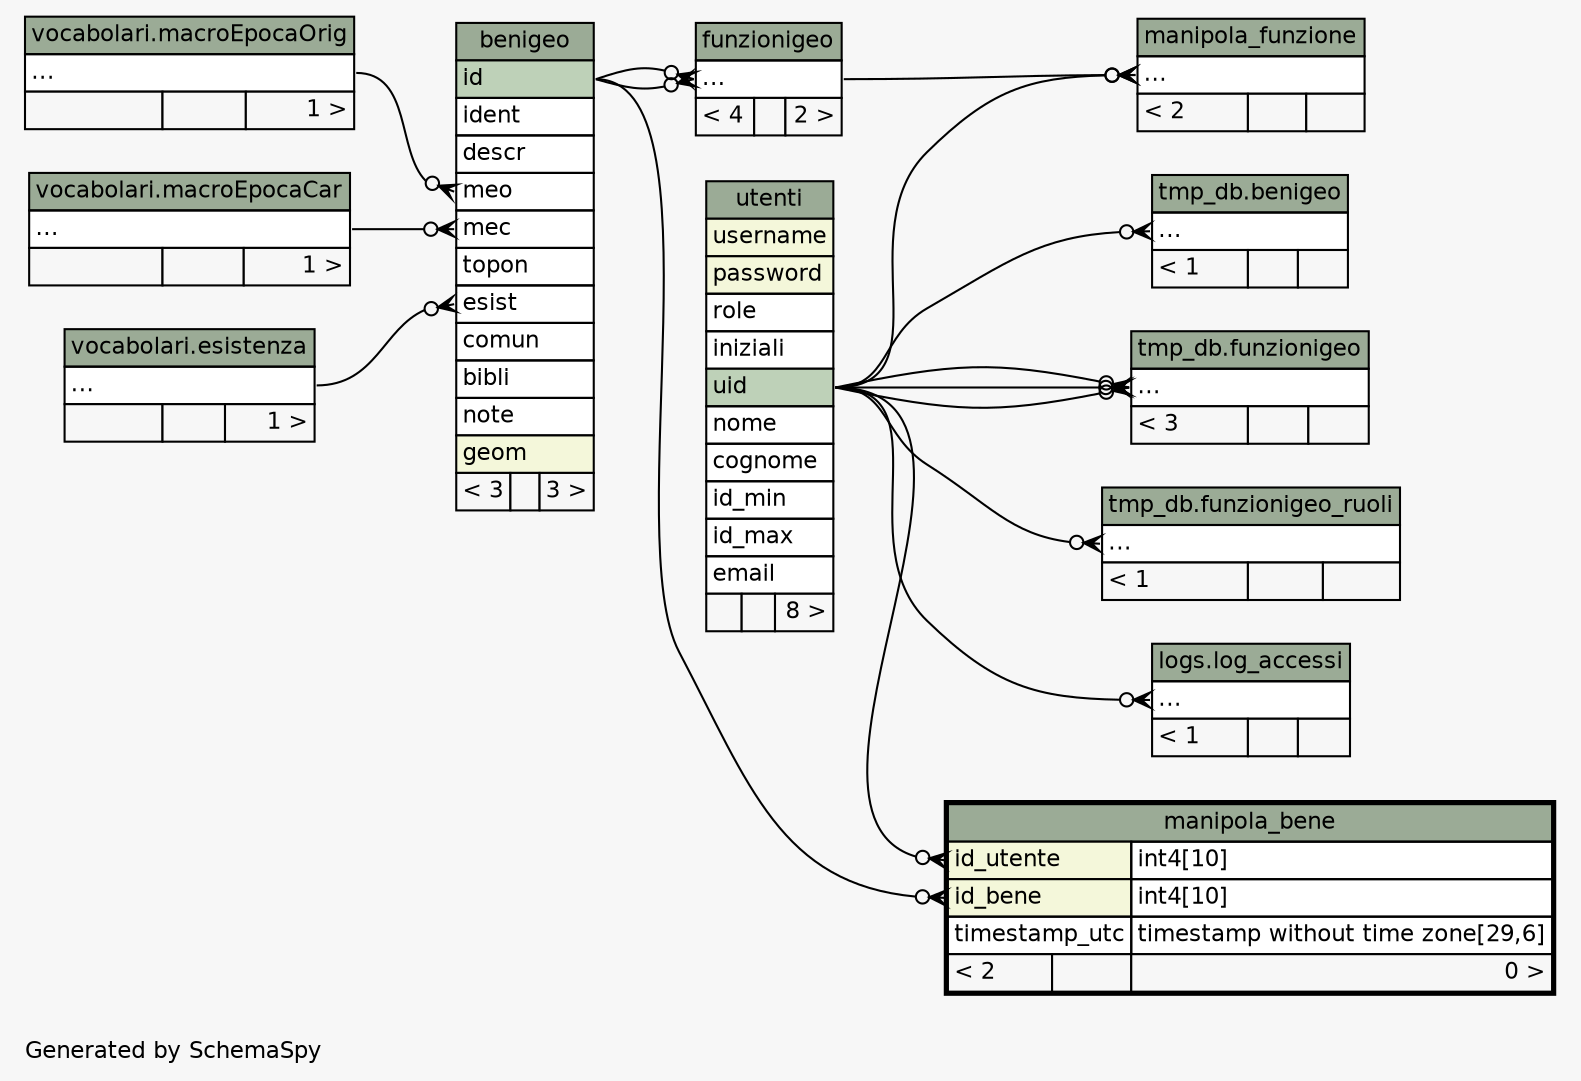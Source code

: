 // dot 2.38.0 on Windows 10 10.0
// SchemaSpy rev 590
digraph "twoDegreesRelationshipsDiagram" {
  graph [
    rankdir="RL"
    bgcolor="#f7f7f7"
    label="\nGenerated by SchemaSpy"
    labeljust="l"
    nodesep="0.18"
    ranksep="0.46"
    fontname="Helvetica"
    fontsize="11"
  ];
  node [
    fontname="Helvetica"
    fontsize="11"
    shape="plaintext"
  ];
  edge [
    arrowsize="0.8"
  ];
  "benigeo":"esist":w -> "vocabolari.esistenza":"elipses":e [arrowhead=none dir=back arrowtail=crowodot];
  "benigeo":"mec":w -> "vocabolari.macroEpocaCar":"elipses":e [arrowhead=none dir=back arrowtail=crowodot];
  "benigeo":"meo":w -> "vocabolari.macroEpocaOrig":"elipses":e [arrowhead=none dir=back arrowtail=crowodot];
  "tmp_db.benigeo":"elipses":w -> "utenti":"uid":e [arrowhead=none dir=back arrowtail=crowodot];
  "funzionigeo":"elipses":w -> "benigeo":"id":e [arrowhead=none dir=back arrowtail=crowodot];
  "funzionigeo":"elipses":w -> "benigeo":"id":e [arrowhead=none dir=back arrowtail=crowodot];
  "tmp_db.funzionigeo":"elipses":w -> "utenti":"uid":e [arrowhead=none dir=back arrowtail=crowodot];
  "tmp_db.funzionigeo":"elipses":w -> "utenti":"uid":e [arrowhead=none dir=back arrowtail=crowodot];
  "tmp_db.funzionigeo":"elipses":w -> "utenti":"uid":e [arrowhead=none dir=back arrowtail=crowodot];
  "tmp_db.funzionigeo_ruoli":"elipses":w -> "utenti":"uid":e [arrowhead=none dir=back arrowtail=crowodot];
  "logs.log_accessi":"elipses":w -> "utenti":"uid":e [arrowhead=none dir=back arrowtail=crowodot];
  "manipola_bene":"id_bene":w -> "benigeo":"id":e [arrowhead=none dir=back arrowtail=crowodot];
  "manipola_bene":"id_utente":w -> "utenti":"uid":e [arrowhead=none dir=back arrowtail=crowodot];
  "manipola_funzione":"elipses":w -> "funzionigeo":"elipses":e [arrowhead=none dir=back arrowtail=crowodot];
  "manipola_funzione":"elipses":w -> "utenti":"uid":e [arrowhead=none dir=back arrowtail=crowodot];
  "benigeo" [
    label=<
    <TABLE BORDER="0" CELLBORDER="1" CELLSPACING="0" BGCOLOR="#ffffff">
      <TR><TD COLSPAN="3" BGCOLOR="#9bab96" ALIGN="CENTER">benigeo</TD></TR>
      <TR><TD PORT="id" COLSPAN="3" BGCOLOR="#bed1b8" ALIGN="LEFT">id</TD></TR>
      <TR><TD PORT="ident" COLSPAN="3" ALIGN="LEFT">ident</TD></TR>
      <TR><TD PORT="descr" COLSPAN="3" ALIGN="LEFT">descr</TD></TR>
      <TR><TD PORT="meo" COLSPAN="3" ALIGN="LEFT">meo</TD></TR>
      <TR><TD PORT="mec" COLSPAN="3" ALIGN="LEFT">mec</TD></TR>
      <TR><TD PORT="topon" COLSPAN="3" ALIGN="LEFT">topon</TD></TR>
      <TR><TD PORT="esist" COLSPAN="3" ALIGN="LEFT">esist</TD></TR>
      <TR><TD PORT="comun" COLSPAN="3" ALIGN="LEFT">comun</TD></TR>
      <TR><TD PORT="bibli" COLSPAN="3" ALIGN="LEFT">bibli</TD></TR>
      <TR><TD PORT="note" COLSPAN="3" ALIGN="LEFT">note</TD></TR>
      <TR><TD PORT="geom" COLSPAN="3" BGCOLOR="#f4f7da" ALIGN="LEFT">geom</TD></TR>
      <TR><TD ALIGN="LEFT" BGCOLOR="#f7f7f7">&lt; 3</TD><TD ALIGN="RIGHT" BGCOLOR="#f7f7f7">  </TD><TD ALIGN="RIGHT" BGCOLOR="#f7f7f7">3 &gt;</TD></TR>
    </TABLE>>
    URL="benigeo.html"
    tooltip="benigeo"
  ];
  "tmp_db.benigeo" [
    label=<
    <TABLE BORDER="0" CELLBORDER="1" CELLSPACING="0" BGCOLOR="#ffffff">
      <TR><TD COLSPAN="3" BGCOLOR="#9bab96" ALIGN="CENTER">tmp_db.benigeo</TD></TR>
      <TR><TD PORT="elipses" COLSPAN="3" ALIGN="LEFT">...</TD></TR>
      <TR><TD ALIGN="LEFT" BGCOLOR="#f7f7f7">&lt; 1</TD><TD ALIGN="RIGHT" BGCOLOR="#f7f7f7">  </TD><TD ALIGN="RIGHT" BGCOLOR="#f7f7f7">  </TD></TR>
    </TABLE>>
    tooltip="tmp_db.benigeo"
  ];
  "vocabolari.esistenza" [
    label=<
    <TABLE BORDER="0" CELLBORDER="1" CELLSPACING="0" BGCOLOR="#ffffff">
      <TR><TD COLSPAN="3" BGCOLOR="#9bab96" ALIGN="CENTER">vocabolari.esistenza</TD></TR>
      <TR><TD PORT="elipses" COLSPAN="3" ALIGN="LEFT">...</TD></TR>
      <TR><TD ALIGN="LEFT" BGCOLOR="#f7f7f7">  </TD><TD ALIGN="RIGHT" BGCOLOR="#f7f7f7">  </TD><TD ALIGN="RIGHT" BGCOLOR="#f7f7f7">1 &gt;</TD></TR>
    </TABLE>>
    tooltip="vocabolari.esistenza"
  ];
  "funzionigeo" [
    label=<
    <TABLE BORDER="0" CELLBORDER="1" CELLSPACING="0" BGCOLOR="#ffffff">
      <TR><TD COLSPAN="3" BGCOLOR="#9bab96" ALIGN="CENTER">funzionigeo</TD></TR>
      <TR><TD PORT="elipses" COLSPAN="3" ALIGN="LEFT">...</TD></TR>
      <TR><TD ALIGN="LEFT" BGCOLOR="#f7f7f7">&lt; 4</TD><TD ALIGN="RIGHT" BGCOLOR="#f7f7f7">  </TD><TD ALIGN="RIGHT" BGCOLOR="#f7f7f7">2 &gt;</TD></TR>
    </TABLE>>
    URL="funzionigeo.html"
    tooltip="funzionigeo"
  ];
  "tmp_db.funzionigeo" [
    label=<
    <TABLE BORDER="0" CELLBORDER="1" CELLSPACING="0" BGCOLOR="#ffffff">
      <TR><TD COLSPAN="3" BGCOLOR="#9bab96" ALIGN="CENTER">tmp_db.funzionigeo</TD></TR>
      <TR><TD PORT="elipses" COLSPAN="3" ALIGN="LEFT">...</TD></TR>
      <TR><TD ALIGN="LEFT" BGCOLOR="#f7f7f7">&lt; 3</TD><TD ALIGN="RIGHT" BGCOLOR="#f7f7f7">  </TD><TD ALIGN="RIGHT" BGCOLOR="#f7f7f7">  </TD></TR>
    </TABLE>>
    tooltip="tmp_db.funzionigeo"
  ];
  "tmp_db.funzionigeo_ruoli" [
    label=<
    <TABLE BORDER="0" CELLBORDER="1" CELLSPACING="0" BGCOLOR="#ffffff">
      <TR><TD COLSPAN="3" BGCOLOR="#9bab96" ALIGN="CENTER">tmp_db.funzionigeo_ruoli</TD></TR>
      <TR><TD PORT="elipses" COLSPAN="3" ALIGN="LEFT">...</TD></TR>
      <TR><TD ALIGN="LEFT" BGCOLOR="#f7f7f7">&lt; 1</TD><TD ALIGN="RIGHT" BGCOLOR="#f7f7f7">  </TD><TD ALIGN="RIGHT" BGCOLOR="#f7f7f7">  </TD></TR>
    </TABLE>>
    tooltip="tmp_db.funzionigeo_ruoli"
  ];
  "logs.log_accessi" [
    label=<
    <TABLE BORDER="0" CELLBORDER="1" CELLSPACING="0" BGCOLOR="#ffffff">
      <TR><TD COLSPAN="3" BGCOLOR="#9bab96" ALIGN="CENTER">logs.log_accessi</TD></TR>
      <TR><TD PORT="elipses" COLSPAN="3" ALIGN="LEFT">...</TD></TR>
      <TR><TD ALIGN="LEFT" BGCOLOR="#f7f7f7">&lt; 1</TD><TD ALIGN="RIGHT" BGCOLOR="#f7f7f7">  </TD><TD ALIGN="RIGHT" BGCOLOR="#f7f7f7">  </TD></TR>
    </TABLE>>
    tooltip="logs.log_accessi"
  ];
  "vocabolari.macroEpocaCar" [
    label=<
    <TABLE BORDER="0" CELLBORDER="1" CELLSPACING="0" BGCOLOR="#ffffff">
      <TR><TD COLSPAN="3" BGCOLOR="#9bab96" ALIGN="CENTER">vocabolari.macroEpocaCar</TD></TR>
      <TR><TD PORT="elipses" COLSPAN="3" ALIGN="LEFT">...</TD></TR>
      <TR><TD ALIGN="LEFT" BGCOLOR="#f7f7f7">  </TD><TD ALIGN="RIGHT" BGCOLOR="#f7f7f7">  </TD><TD ALIGN="RIGHT" BGCOLOR="#f7f7f7">1 &gt;</TD></TR>
    </TABLE>>
    tooltip="vocabolari.macroEpocaCar"
  ];
  "vocabolari.macroEpocaOrig" [
    label=<
    <TABLE BORDER="0" CELLBORDER="1" CELLSPACING="0" BGCOLOR="#ffffff">
      <TR><TD COLSPAN="3" BGCOLOR="#9bab96" ALIGN="CENTER">vocabolari.macroEpocaOrig</TD></TR>
      <TR><TD PORT="elipses" COLSPAN="3" ALIGN="LEFT">...</TD></TR>
      <TR><TD ALIGN="LEFT" BGCOLOR="#f7f7f7">  </TD><TD ALIGN="RIGHT" BGCOLOR="#f7f7f7">  </TD><TD ALIGN="RIGHT" BGCOLOR="#f7f7f7">1 &gt;</TD></TR>
    </TABLE>>
    tooltip="vocabolari.macroEpocaOrig"
  ];
  "manipola_bene" [
    label=<
    <TABLE BORDER="2" CELLBORDER="1" CELLSPACING="0" BGCOLOR="#ffffff">
      <TR><TD COLSPAN="3" BGCOLOR="#9bab96" ALIGN="CENTER">manipola_bene</TD></TR>
      <TR><TD PORT="id_utente" COLSPAN="2" BGCOLOR="#f4f7da" ALIGN="LEFT">id_utente</TD><TD PORT="id_utente.type" ALIGN="LEFT">int4[10]</TD></TR>
      <TR><TD PORT="id_bene" COLSPAN="2" BGCOLOR="#f4f7da" ALIGN="LEFT">id_bene</TD><TD PORT="id_bene.type" ALIGN="LEFT">int4[10]</TD></TR>
      <TR><TD PORT="timestamp_utc" COLSPAN="2" ALIGN="LEFT">timestamp_utc</TD><TD PORT="timestamp_utc.type" ALIGN="LEFT">timestamp without time zone[29,6]</TD></TR>
      <TR><TD ALIGN="LEFT" BGCOLOR="#f7f7f7">&lt; 2</TD><TD ALIGN="RIGHT" BGCOLOR="#f7f7f7">  </TD><TD ALIGN="RIGHT" BGCOLOR="#f7f7f7">0 &gt;</TD></TR>
    </TABLE>>
    URL="manipola_bene.html"
    tooltip="manipola_bene"
  ];
  "manipola_funzione" [
    label=<
    <TABLE BORDER="0" CELLBORDER="1" CELLSPACING="0" BGCOLOR="#ffffff">
      <TR><TD COLSPAN="3" BGCOLOR="#9bab96" ALIGN="CENTER">manipola_funzione</TD></TR>
      <TR><TD PORT="elipses" COLSPAN="3" ALIGN="LEFT">...</TD></TR>
      <TR><TD ALIGN="LEFT" BGCOLOR="#f7f7f7">&lt; 2</TD><TD ALIGN="RIGHT" BGCOLOR="#f7f7f7">  </TD><TD ALIGN="RIGHT" BGCOLOR="#f7f7f7">  </TD></TR>
    </TABLE>>
    URL="manipola_funzione.html"
    tooltip="manipola_funzione"
  ];
  "utenti" [
    label=<
    <TABLE BORDER="0" CELLBORDER="1" CELLSPACING="0" BGCOLOR="#ffffff">
      <TR><TD COLSPAN="3" BGCOLOR="#9bab96" ALIGN="CENTER">utenti</TD></TR>
      <TR><TD PORT="username" COLSPAN="3" BGCOLOR="#f4f7da" ALIGN="LEFT">username</TD></TR>
      <TR><TD PORT="password" COLSPAN="3" BGCOLOR="#f4f7da" ALIGN="LEFT">password</TD></TR>
      <TR><TD PORT="role" COLSPAN="3" ALIGN="LEFT">role</TD></TR>
      <TR><TD PORT="iniziali" COLSPAN="3" ALIGN="LEFT">iniziali</TD></TR>
      <TR><TD PORT="uid" COLSPAN="3" BGCOLOR="#bed1b8" ALIGN="LEFT">uid</TD></TR>
      <TR><TD PORT="nome" COLSPAN="3" ALIGN="LEFT">nome</TD></TR>
      <TR><TD PORT="cognome" COLSPAN="3" ALIGN="LEFT">cognome</TD></TR>
      <TR><TD PORT="id_min" COLSPAN="3" ALIGN="LEFT">id_min</TD></TR>
      <TR><TD PORT="id_max" COLSPAN="3" ALIGN="LEFT">id_max</TD></TR>
      <TR><TD PORT="email" COLSPAN="3" ALIGN="LEFT">email</TD></TR>
      <TR><TD ALIGN="LEFT" BGCOLOR="#f7f7f7">  </TD><TD ALIGN="RIGHT" BGCOLOR="#f7f7f7">  </TD><TD ALIGN="RIGHT" BGCOLOR="#f7f7f7">8 &gt;</TD></TR>
    </TABLE>>
    URL="utenti.html"
    tooltip="utenti"
  ];
}
